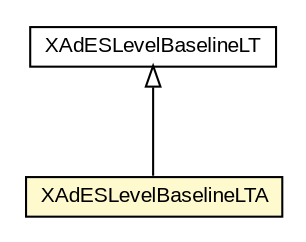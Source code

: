 #!/usr/local/bin/dot
#
# Class diagram 
# Generated by UMLGraph version R5_6-24-gf6e263 (http://www.umlgraph.org/)
#

digraph G {
	edge [fontname="arial",fontsize=10,labelfontname="arial",labelfontsize=10];
	node [fontname="arial",fontsize=10,shape=plaintext];
	nodesep=0.25;
	ranksep=0.5;
	// eu.europa.esig.dss.xades.signature.XAdESLevelBaselineLTA
	c780666 [label=<<table title="eu.europa.esig.dss.xades.signature.XAdESLevelBaselineLTA" border="0" cellborder="1" cellspacing="0" cellpadding="2" port="p" bgcolor="lemonChiffon" href="./XAdESLevelBaselineLTA.html">
		<tr><td><table border="0" cellspacing="0" cellpadding="1">
<tr><td align="center" balign="center"> XAdESLevelBaselineLTA </td></tr>
		</table></td></tr>
		</table>>, URL="./XAdESLevelBaselineLTA.html", fontname="arial", fontcolor="black", fontsize=10.0];
	// eu.europa.esig.dss.xades.signature.XAdESLevelBaselineLT
	c780667 [label=<<table title="eu.europa.esig.dss.xades.signature.XAdESLevelBaselineLT" border="0" cellborder="1" cellspacing="0" cellpadding="2" port="p" href="./XAdESLevelBaselineLT.html">
		<tr><td><table border="0" cellspacing="0" cellpadding="1">
<tr><td align="center" balign="center"> XAdESLevelBaselineLT </td></tr>
		</table></td></tr>
		</table>>, URL="./XAdESLevelBaselineLT.html", fontname="arial", fontcolor="black", fontsize=10.0];
	//eu.europa.esig.dss.xades.signature.XAdESLevelBaselineLTA extends eu.europa.esig.dss.xades.signature.XAdESLevelBaselineLT
	c780667:p -> c780666:p [dir=back,arrowtail=empty];
}


